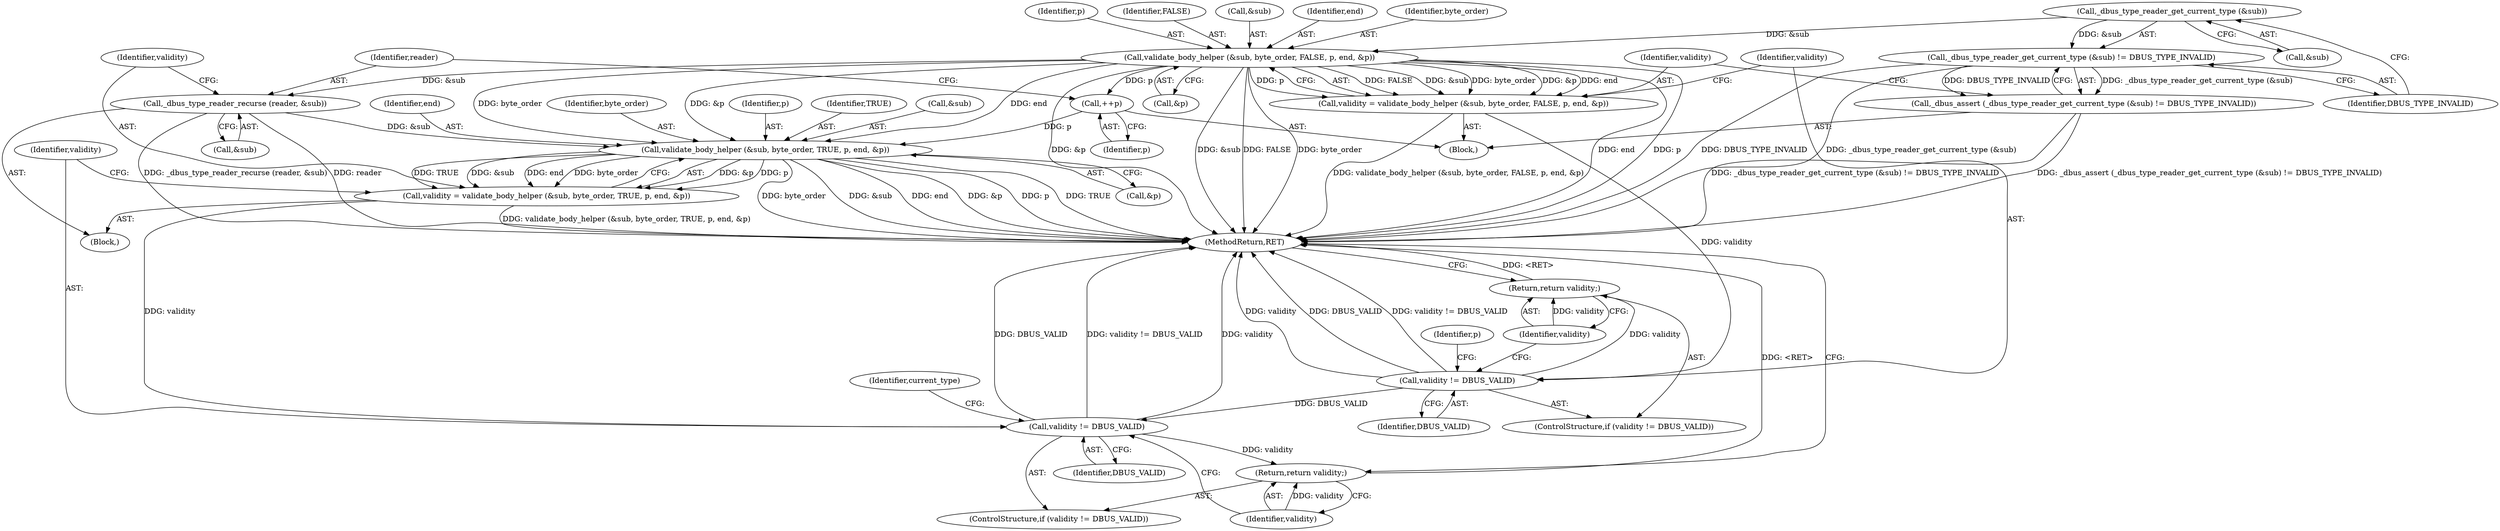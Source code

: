 digraph "0_dbus_7d65a3a6ed8815e34a99c680ac3869fde49dbbd4@API" {
"1000697" [label="(Call,_dbus_type_reader_get_current_type (&sub))"];
"1000696" [label="(Call,_dbus_type_reader_get_current_type (&sub) != DBUS_TYPE_INVALID)"];
"1000695" [label="(Call,_dbus_assert (_dbus_type_reader_get_current_type (&sub) != DBUS_TYPE_INVALID))"];
"1000703" [label="(Call,validate_body_helper (&sub, byte_order, FALSE, p, end, &p))"];
"1000701" [label="(Call,validity = validate_body_helper (&sub, byte_order, FALSE, p, end, &p))"];
"1000713" [label="(Call,validity != DBUS_VALID)"];
"1000716" [label="(Return,return validity;)"];
"1000743" [label="(Call,validity != DBUS_VALID)"];
"1000746" [label="(Return,return validity;)"];
"1000725" [label="(Call,++p)"];
"1000733" [label="(Call,validate_body_helper (&sub, byte_order, TRUE, p, end, &p))"];
"1000731" [label="(Call,validity = validate_body_helper (&sub, byte_order, TRUE, p, end, &p))"];
"1000727" [label="(Call,_dbus_type_reader_recurse (reader, &sub))"];
"1000726" [label="(Identifier,p)"];
"1000122" [label="(Identifier,current_type)"];
"1000736" [label="(Identifier,byte_order)"];
"1000731" [label="(Call,validity = validate_body_helper (&sub, byte_order, TRUE, p, end, &p))"];
"1000715" [label="(Identifier,DBUS_VALID)"];
"1000712" [label="(ControlStructure,if (validity != DBUS_VALID))"];
"1000747" [label="(Identifier,validity)"];
"1000708" [label="(Identifier,p)"];
"1000695" [label="(Call,_dbus_assert (_dbus_type_reader_get_current_type (&sub) != DBUS_TYPE_INVALID))"];
"1000733" [label="(Call,validate_body_helper (&sub, byte_order, TRUE, p, end, &p))"];
"1000740" [label="(Call,&p)"];
"1000729" [label="(Call,&sub)"];
"1000707" [label="(Identifier,FALSE)"];
"1000713" [label="(Call,validity != DBUS_VALID)"];
"1000704" [label="(Call,&sub)"];
"1000716" [label="(Return,return validity;)"];
"1000744" [label="(Identifier,validity)"];
"1000745" [label="(Identifier,DBUS_VALID)"];
"1000696" [label="(Call,_dbus_type_reader_get_current_type (&sub) != DBUS_TYPE_INVALID)"];
"1000746" [label="(Return,return validity;)"];
"1000701" [label="(Call,validity = validate_body_helper (&sub, byte_order, FALSE, p, end, &p))"];
"1000710" [label="(Call,&p)"];
"1000728" [label="(Identifier,reader)"];
"1000738" [label="(Identifier,p)"];
"1000732" [label="(Identifier,validity)"];
"1000709" [label="(Identifier,end)"];
"1000697" [label="(Call,_dbus_type_reader_get_current_type (&sub))"];
"1000721" [label="(Identifier,p)"];
"1000753" [label="(MethodReturn,RET)"];
"1000737" [label="(Identifier,TRUE)"];
"1000742" [label="(ControlStructure,if (validity != DBUS_VALID))"];
"1000698" [label="(Call,&sub)"];
"1000717" [label="(Identifier,validity)"];
"1000727" [label="(Call,_dbus_type_reader_recurse (reader, &sub))"];
"1000734" [label="(Call,&sub)"];
"1000739" [label="(Identifier,end)"];
"1000126" [label="(Block,)"];
"1000714" [label="(Identifier,validity)"];
"1000703" [label="(Call,validate_body_helper (&sub, byte_order, FALSE, p, end, &p))"];
"1000199" [label="(Block,)"];
"1000706" [label="(Identifier,byte_order)"];
"1000725" [label="(Call,++p)"];
"1000743" [label="(Call,validity != DBUS_VALID)"];
"1000702" [label="(Identifier,validity)"];
"1000700" [label="(Identifier,DBUS_TYPE_INVALID)"];
"1000697" -> "1000696"  [label="AST: "];
"1000697" -> "1000698"  [label="CFG: "];
"1000698" -> "1000697"  [label="AST: "];
"1000700" -> "1000697"  [label="CFG: "];
"1000697" -> "1000696"  [label="DDG: &sub"];
"1000697" -> "1000703"  [label="DDG: &sub"];
"1000696" -> "1000695"  [label="AST: "];
"1000696" -> "1000700"  [label="CFG: "];
"1000700" -> "1000696"  [label="AST: "];
"1000695" -> "1000696"  [label="CFG: "];
"1000696" -> "1000753"  [label="DDG: DBUS_TYPE_INVALID"];
"1000696" -> "1000753"  [label="DDG: _dbus_type_reader_get_current_type (&sub)"];
"1000696" -> "1000695"  [label="DDG: _dbus_type_reader_get_current_type (&sub)"];
"1000696" -> "1000695"  [label="DDG: DBUS_TYPE_INVALID"];
"1000695" -> "1000199"  [label="AST: "];
"1000702" -> "1000695"  [label="CFG: "];
"1000695" -> "1000753"  [label="DDG: _dbus_assert (_dbus_type_reader_get_current_type (&sub) != DBUS_TYPE_INVALID)"];
"1000695" -> "1000753"  [label="DDG: _dbus_type_reader_get_current_type (&sub) != DBUS_TYPE_INVALID"];
"1000703" -> "1000701"  [label="AST: "];
"1000703" -> "1000710"  [label="CFG: "];
"1000704" -> "1000703"  [label="AST: "];
"1000706" -> "1000703"  [label="AST: "];
"1000707" -> "1000703"  [label="AST: "];
"1000708" -> "1000703"  [label="AST: "];
"1000709" -> "1000703"  [label="AST: "];
"1000710" -> "1000703"  [label="AST: "];
"1000701" -> "1000703"  [label="CFG: "];
"1000703" -> "1000753"  [label="DDG: end"];
"1000703" -> "1000753"  [label="DDG: p"];
"1000703" -> "1000753"  [label="DDG: &p"];
"1000703" -> "1000753"  [label="DDG: byte_order"];
"1000703" -> "1000753"  [label="DDG: FALSE"];
"1000703" -> "1000753"  [label="DDG: &sub"];
"1000703" -> "1000701"  [label="DDG: FALSE"];
"1000703" -> "1000701"  [label="DDG: &sub"];
"1000703" -> "1000701"  [label="DDG: byte_order"];
"1000703" -> "1000701"  [label="DDG: &p"];
"1000703" -> "1000701"  [label="DDG: end"];
"1000703" -> "1000701"  [label="DDG: p"];
"1000703" -> "1000725"  [label="DDG: p"];
"1000703" -> "1000727"  [label="DDG: &sub"];
"1000703" -> "1000733"  [label="DDG: &p"];
"1000703" -> "1000733"  [label="DDG: end"];
"1000703" -> "1000733"  [label="DDG: byte_order"];
"1000701" -> "1000199"  [label="AST: "];
"1000702" -> "1000701"  [label="AST: "];
"1000714" -> "1000701"  [label="CFG: "];
"1000701" -> "1000753"  [label="DDG: validate_body_helper (&sub, byte_order, FALSE, p, end, &p)"];
"1000701" -> "1000713"  [label="DDG: validity"];
"1000713" -> "1000712"  [label="AST: "];
"1000713" -> "1000715"  [label="CFG: "];
"1000714" -> "1000713"  [label="AST: "];
"1000715" -> "1000713"  [label="AST: "];
"1000717" -> "1000713"  [label="CFG: "];
"1000721" -> "1000713"  [label="CFG: "];
"1000713" -> "1000753"  [label="DDG: validity"];
"1000713" -> "1000753"  [label="DDG: DBUS_VALID"];
"1000713" -> "1000753"  [label="DDG: validity != DBUS_VALID"];
"1000713" -> "1000716"  [label="DDG: validity"];
"1000713" -> "1000743"  [label="DDG: DBUS_VALID"];
"1000716" -> "1000712"  [label="AST: "];
"1000716" -> "1000717"  [label="CFG: "];
"1000717" -> "1000716"  [label="AST: "];
"1000753" -> "1000716"  [label="CFG: "];
"1000716" -> "1000753"  [label="DDG: <RET>"];
"1000717" -> "1000716"  [label="DDG: validity"];
"1000743" -> "1000742"  [label="AST: "];
"1000743" -> "1000745"  [label="CFG: "];
"1000744" -> "1000743"  [label="AST: "];
"1000745" -> "1000743"  [label="AST: "];
"1000122" -> "1000743"  [label="CFG: "];
"1000747" -> "1000743"  [label="CFG: "];
"1000743" -> "1000753"  [label="DDG: validity"];
"1000743" -> "1000753"  [label="DDG: DBUS_VALID"];
"1000743" -> "1000753"  [label="DDG: validity != DBUS_VALID"];
"1000731" -> "1000743"  [label="DDG: validity"];
"1000743" -> "1000746"  [label="DDG: validity"];
"1000746" -> "1000742"  [label="AST: "];
"1000746" -> "1000747"  [label="CFG: "];
"1000747" -> "1000746"  [label="AST: "];
"1000753" -> "1000746"  [label="CFG: "];
"1000746" -> "1000753"  [label="DDG: <RET>"];
"1000747" -> "1000746"  [label="DDG: validity"];
"1000725" -> "1000199"  [label="AST: "];
"1000725" -> "1000726"  [label="CFG: "];
"1000726" -> "1000725"  [label="AST: "];
"1000728" -> "1000725"  [label="CFG: "];
"1000725" -> "1000733"  [label="DDG: p"];
"1000733" -> "1000731"  [label="AST: "];
"1000733" -> "1000740"  [label="CFG: "];
"1000734" -> "1000733"  [label="AST: "];
"1000736" -> "1000733"  [label="AST: "];
"1000737" -> "1000733"  [label="AST: "];
"1000738" -> "1000733"  [label="AST: "];
"1000739" -> "1000733"  [label="AST: "];
"1000740" -> "1000733"  [label="AST: "];
"1000731" -> "1000733"  [label="CFG: "];
"1000733" -> "1000753"  [label="DDG: &sub"];
"1000733" -> "1000753"  [label="DDG: end"];
"1000733" -> "1000753"  [label="DDG: &p"];
"1000733" -> "1000753"  [label="DDG: p"];
"1000733" -> "1000753"  [label="DDG: TRUE"];
"1000733" -> "1000753"  [label="DDG: byte_order"];
"1000733" -> "1000731"  [label="DDG: &p"];
"1000733" -> "1000731"  [label="DDG: p"];
"1000733" -> "1000731"  [label="DDG: TRUE"];
"1000733" -> "1000731"  [label="DDG: &sub"];
"1000733" -> "1000731"  [label="DDG: end"];
"1000733" -> "1000731"  [label="DDG: byte_order"];
"1000727" -> "1000733"  [label="DDG: &sub"];
"1000731" -> "1000126"  [label="AST: "];
"1000732" -> "1000731"  [label="AST: "];
"1000744" -> "1000731"  [label="CFG: "];
"1000731" -> "1000753"  [label="DDG: validate_body_helper (&sub, byte_order, TRUE, p, end, &p)"];
"1000727" -> "1000126"  [label="AST: "];
"1000727" -> "1000729"  [label="CFG: "];
"1000728" -> "1000727"  [label="AST: "];
"1000729" -> "1000727"  [label="AST: "];
"1000732" -> "1000727"  [label="CFG: "];
"1000727" -> "1000753"  [label="DDG: _dbus_type_reader_recurse (reader, &sub)"];
"1000727" -> "1000753"  [label="DDG: reader"];
}
